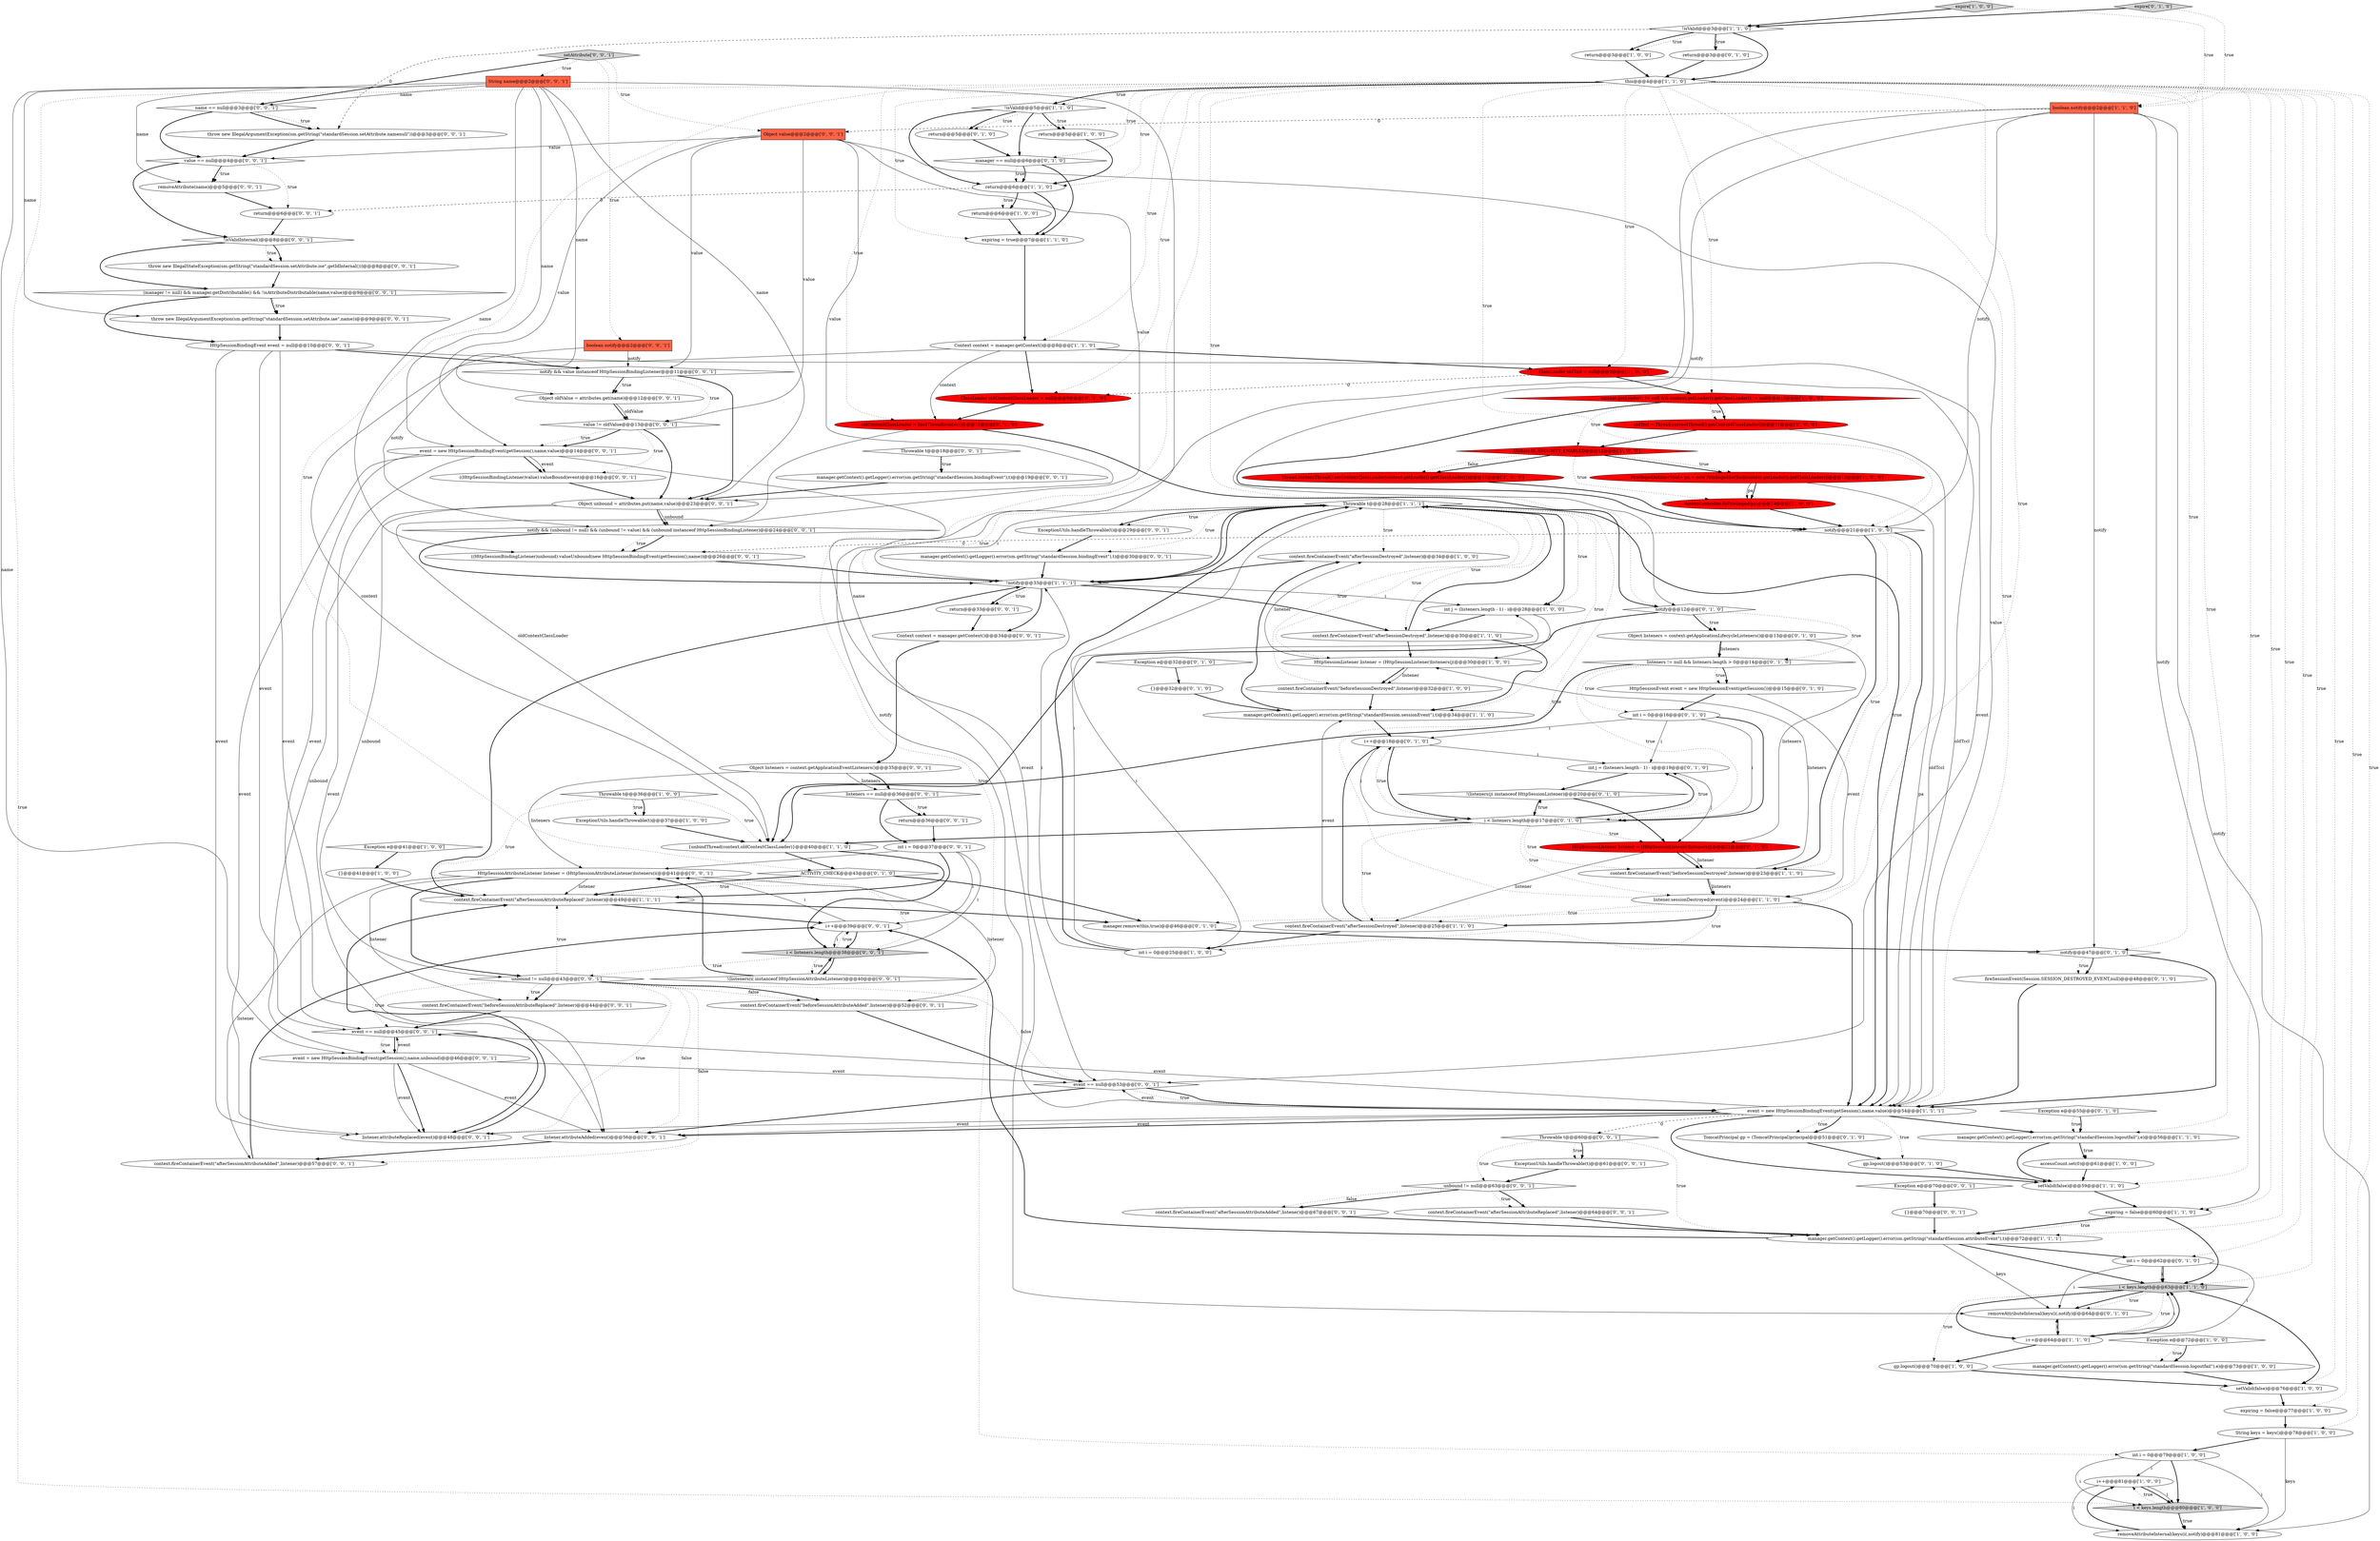 digraph {
21 [style = filled, label = "Throwable t@@@28@@@['1', '1', '1']", fillcolor = white, shape = diamond image = "AAA0AAABBB1BBB"];
43 [style = filled, label = "!isValid@@@3@@@['1', '1', '0']", fillcolor = white, shape = diamond image = "AAA0AAABBB1BBB"];
24 [style = filled, label = "setValid(false)@@@59@@@['1', '1', '0']", fillcolor = white, shape = ellipse image = "AAA0AAABBB1BBB"];
29 [style = filled, label = "manager.getContext().getLogger().error(sm.getString(\"standardSession.logoutfail\"),e)@@@73@@@['1', '0', '0']", fillcolor = white, shape = ellipse image = "AAA0AAABBB1BBB"];
40 [style = filled, label = "context.fireContainerEvent(\"afterSessionDestroyed\",listener)@@@25@@@['1', '1', '0']", fillcolor = white, shape = ellipse image = "AAA0AAABBB1BBB"];
61 [style = filled, label = "manager == null@@@6@@@['0', '1', '0']", fillcolor = white, shape = diamond image = "AAA0AAABBB2BBB"];
33 [style = filled, label = "this@@@4@@@['1', '1', '0']", fillcolor = white, shape = diamond image = "AAA0AAABBB1BBB"];
114 [style = filled, label = "notify && value instanceof HttpSessionBindingListener@@@11@@@['0', '0', '1']", fillcolor = white, shape = diamond image = "AAA0AAABBB3BBB"];
27 [style = filled, label = "Throwable t@@@36@@@['1', '0', '0']", fillcolor = white, shape = diamond image = "AAA0AAABBB1BBB"];
58 [style = filled, label = "return@@@5@@@['0', '1', '0']", fillcolor = white, shape = ellipse image = "AAA0AAABBB2BBB"];
131 [style = filled, label = "i++@@@39@@@['0', '0', '1']", fillcolor = white, shape = ellipse image = "AAA0AAABBB3BBB"];
126 [style = filled, label = "event == null@@@45@@@['0', '0', '1']", fillcolor = white, shape = diamond image = "AAA0AAABBB3BBB"];
17 [style = filled, label = "boolean notify@@@2@@@['1', '1', '0']", fillcolor = tomato, shape = box image = "AAA0AAABBB1BBB"];
2 [style = filled, label = "int i = 0@@@79@@@['1', '0', '0']", fillcolor = white, shape = ellipse image = "AAA0AAABBB1BBB"];
69 [style = filled, label = "{}@@@32@@@['0', '1', '0']", fillcolor = white, shape = ellipse image = "AAA0AAABBB2BBB"];
122 [style = filled, label = "Object unbound = attributes.put(name,value)@@@23@@@['0', '0', '1']", fillcolor = white, shape = ellipse image = "AAA0AAABBB3BBB"];
57 [style = filled, label = "TomcatPrincipal gp = (TomcatPrincipal)principal@@@51@@@['0', '1', '0']", fillcolor = white, shape = ellipse image = "AAA0AAABBB2BBB"];
65 [style = filled, label = "ACTIVITY_CHECK@@@43@@@['0', '1', '0']", fillcolor = white, shape = diamond image = "AAA0AAABBB2BBB"];
31 [style = filled, label = "!isValid@@@5@@@['1', '1', '0']", fillcolor = white, shape = diamond image = "AAA0AAABBB1BBB"];
118 [style = filled, label = "HttpSessionBindingEvent event = null@@@10@@@['0', '0', '1']", fillcolor = white, shape = ellipse image = "AAA0AAABBB3BBB"];
80 [style = filled, label = "HttpSessionListener listener = (HttpSessionListener)listeners(j(@@@21@@@['0', '1', '0']", fillcolor = red, shape = ellipse image = "AAA1AAABBB2BBB"];
86 [style = filled, label = "event = new HttpSessionBindingEvent(getSession(),name,value)@@@14@@@['0', '0', '1']", fillcolor = white, shape = ellipse image = "AAA0AAABBB3BBB"];
100 [style = filled, label = "ExceptionUtils.handleThrowable(t)@@@61@@@['0', '0', '1']", fillcolor = white, shape = ellipse image = "AAA0AAABBB3BBB"];
34 [style = filled, label = "gp.logout()@@@70@@@['1', '0', '0']", fillcolor = white, shape = ellipse image = "AAA0AAABBB1BBB"];
55 [style = filled, label = "notify@@@47@@@['0', '1', '0']", fillcolor = white, shape = diamond image = "AAA0AAABBB2BBB"];
89 [style = filled, label = "throw new IllegalArgumentException(sm.getString(\"standardSession.setAttribute.iae\",name))@@@9@@@['0', '0', '1']", fillcolor = white, shape = ellipse image = "AAA0AAABBB3BBB"];
113 [style = filled, label = "int i = 0@@@37@@@['0', '0', '1']", fillcolor = white, shape = ellipse image = "AAA0AAABBB3BBB"];
125 [style = filled, label = "context.fireContainerEvent(\"afterSessionAttributeAdded\",listener)@@@67@@@['0', '0', '1']", fillcolor = white, shape = ellipse image = "AAA0AAABBB3BBB"];
35 [style = filled, label = "Exception e@@@72@@@['1', '0', '0']", fillcolor = white, shape = diamond image = "AAA0AAABBB1BBB"];
60 [style = filled, label = "removeAttributeInternal(keys(i(,notify)@@@64@@@['0', '1', '0']", fillcolor = white, shape = ellipse image = "AAA0AAABBB2BBB"];
28 [style = filled, label = "{unbindThread(context,oldContextClassLoader)}@@@40@@@['1', '1', '0']", fillcolor = white, shape = ellipse image = "AAA0AAABBB1BBB"];
130 [style = filled, label = "event == null@@@53@@@['0', '0', '1']", fillcolor = white, shape = diamond image = "AAA0AAABBB3BBB"];
49 [style = filled, label = "i++@@@81@@@['1', '0', '0']", fillcolor = white, shape = ellipse image = "AAA0AAABBB1BBB"];
6 [style = filled, label = "removeAttributeInternal(keys(i(,notify)@@@81@@@['1', '0', '0']", fillcolor = white, shape = ellipse image = "AAA0AAABBB1BBB"];
111 [style = filled, label = "HttpSessionAttributeListener listener = (HttpSessionAttributeListener)listeners(i(@@@41@@@['0', '0', '1']", fillcolor = white, shape = ellipse image = "AAA0AAABBB3BBB"];
71 [style = filled, label = "manager.remove(this,true)@@@46@@@['0', '1', '0']", fillcolor = white, shape = ellipse image = "AAA0AAABBB2BBB"];
0 [style = filled, label = "ExceptionUtils.handleThrowable(t)@@@37@@@['1', '0', '0']", fillcolor = white, shape = ellipse image = "AAA0AAABBB1BBB"];
68 [style = filled, label = "fireSessionEvent(Session.SESSION_DESTROYED_EVENT,null)@@@48@@@['0', '1', '0']", fillcolor = white, shape = ellipse image = "AAA0AAABBB2BBB"];
26 [style = filled, label = "context.fireContainerEvent(\"afterSessionDestroyed\",listener)@@@34@@@['1', '0', '0']", fillcolor = white, shape = ellipse image = "AAA0AAABBB1BBB"];
32 [style = filled, label = "manager.getContext().getLogger().error(sm.getString(\"standardSession.attributeEvent\"),t)@@@72@@@['1', '1', '1']", fillcolor = white, shape = ellipse image = "AAA0AAABBB1BBB"];
19 [style = filled, label = "PrivilegedAction<Void> pa = new PrivilegedSetTccl(context.getLoader().getClassLoader())@@@13@@@['1', '0', '0']", fillcolor = red, shape = ellipse image = "AAA1AAABBB1BBB"];
90 [style = filled, label = "Throwable t@@@60@@@['0', '0', '1']", fillcolor = white, shape = diamond image = "AAA0AAABBB3BBB"];
8 [style = filled, label = "String keys = keys()@@@78@@@['1', '0', '0']", fillcolor = white, shape = ellipse image = "AAA0AAABBB1BBB"];
16 [style = filled, label = "context.fireContainerEvent(\"beforeSessionDestroyed\",listener)@@@32@@@['1', '0', '0']", fillcolor = white, shape = ellipse image = "AAA0AAABBB1BBB"];
72 [style = filled, label = "int i = 0@@@16@@@['0', '1', '0']", fillcolor = white, shape = ellipse image = "AAA0AAABBB2BBB"];
38 [style = filled, label = "oldTccl = Thread.currentThread().getContextClassLoader()@@@11@@@['1', '0', '0']", fillcolor = red, shape = ellipse image = "AAA1AAABBB1BBB"];
119 [style = filled, label = "!(listeners(i( instanceof HttpSessionAttributeListener)@@@40@@@['0', '0', '1']", fillcolor = white, shape = diamond image = "AAA0AAABBB3BBB"];
70 [style = filled, label = "ClassLoader oldContextClassLoader = null@@@9@@@['0', '1', '0']", fillcolor = red, shape = ellipse image = "AAA1AAABBB2BBB"];
99 [style = filled, label = "!isValidInternal()@@@8@@@['0', '0', '1']", fillcolor = white, shape = diamond image = "AAA0AAABBB3BBB"];
66 [style = filled, label = "Exception e@@@55@@@['0', '1', '0']", fillcolor = white, shape = diamond image = "AAA0AAABBB2BBB"];
88 [style = filled, label = "Object listeners = context.getApplicationEventListeners()@@@35@@@['0', '0', '1']", fillcolor = white, shape = ellipse image = "AAA0AAABBB3BBB"];
112 [style = filled, label = "ExceptionUtils.handleThrowable(t)@@@29@@@['0', '0', '1']", fillcolor = white, shape = ellipse image = "AAA0AAABBB3BBB"];
51 [style = filled, label = "notify@@@21@@@['1', '0', '0']", fillcolor = white, shape = diamond image = "AAA0AAABBB1BBB"];
11 [style = filled, label = "listener.sessionDestroyed(event)@@@24@@@['1', '1', '0']", fillcolor = white, shape = ellipse image = "AAA0AAABBB1BBB"];
54 [style = filled, label = "expiring = true@@@7@@@['1', '1', '0']", fillcolor = white, shape = ellipse image = "AAA0AAABBB1BBB"];
96 [style = filled, label = "return@@@36@@@['0', '0', '1']", fillcolor = white, shape = ellipse image = "AAA0AAABBB3BBB"];
50 [style = filled, label = "i++@@@64@@@['1', '1', '0']", fillcolor = white, shape = ellipse image = "AAA0AAABBB1BBB"];
76 [style = filled, label = "HttpSessionEvent event = new HttpSessionEvent(getSession())@@@15@@@['0', '1', '0']", fillcolor = white, shape = ellipse image = "AAA0AAABBB2BBB"];
97 [style = filled, label = "Object value@@@2@@@['0', '0', '1']", fillcolor = tomato, shape = box image = "AAA0AAABBB3BBB"];
64 [style = filled, label = "Object listeners = context.getApplicationLifecycleListeners()@@@13@@@['0', '1', '0']", fillcolor = white, shape = ellipse image = "AAA0AAABBB2BBB"];
52 [style = filled, label = "manager.getContext().getLogger().error(sm.getString(\"standardSession.sessionEvent\"),t)@@@34@@@['1', '1', '0']", fillcolor = white, shape = ellipse image = "AAA0AAABBB1BBB"];
83 [style = filled, label = "String name@@@2@@@['0', '0', '1']", fillcolor = tomato, shape = box image = "AAA0AAABBB3BBB"];
18 [style = filled, label = "HttpSessionListener listener = (HttpSessionListener)listeners(j(@@@30@@@['1', '0', '0']", fillcolor = white, shape = ellipse image = "AAA0AAABBB1BBB"];
110 [style = filled, label = "listener.attributeAdded(event)@@@56@@@['0', '0', '1']", fillcolor = white, shape = ellipse image = "AAA0AAABBB3BBB"];
79 [style = filled, label = "int j = (listeners.length - 1) - i@@@19@@@['0', '1', '0']", fillcolor = white, shape = ellipse image = "AAA0AAABBB2BBB"];
133 [style = filled, label = "Object oldValue = attributes.get(name)@@@12@@@['0', '0', '1']", fillcolor = white, shape = ellipse image = "AAA0AAABBB3BBB"];
13 [style = filled, label = "context.getLoader() != null && context.getLoader().getClassLoader() != null@@@10@@@['1', '0', '0']", fillcolor = red, shape = diamond image = "AAA1AAABBB1BBB"];
25 [style = filled, label = "accessCount.set(0)@@@61@@@['1', '0', '0']", fillcolor = white, shape = ellipse image = "AAA0AAABBB1BBB"];
128 [style = filled, label = "context.fireContainerEvent(\"afterSessionAttributeReplaced\",listener)@@@64@@@['0', '0', '1']", fillcolor = white, shape = ellipse image = "AAA0AAABBB3BBB"];
36 [style = filled, label = "AccessController.doPrivileged(pa)@@@14@@@['1', '0', '0']", fillcolor = red, shape = ellipse image = "AAA1AAABBB1BBB"];
46 [style = filled, label = "context.fireContainerEvent(\"afterSessionAttributeReplaced\",listener)@@@49@@@['1', '1', '1']", fillcolor = white, shape = ellipse image = "AAA0AAABBB1BBB"];
85 [style = filled, label = "return@@@33@@@['0', '0', '1']", fillcolor = white, shape = ellipse image = "AAA0AAABBB3BBB"];
101 [style = filled, label = "listeners == null@@@36@@@['0', '0', '1']", fillcolor = white, shape = diamond image = "AAA0AAABBB3BBB"];
67 [style = filled, label = "oldContextClassLoader = bindThread(context)@@@11@@@['0', '1', '0']", fillcolor = red, shape = ellipse image = "AAA1AAABBB2BBB"];
5 [style = filled, label = "Thread.currentThread().setContextClassLoader(context.getLoader().getClassLoader())@@@17@@@['1', '0', '0']", fillcolor = red, shape = ellipse image = "AAA1AAABBB1BBB"];
129 [style = filled, label = "throw new IllegalArgumentException(sm.getString(\"standardSession.setAttribute.namenull\"))@@@3@@@['0', '0', '1']", fillcolor = white, shape = ellipse image = "AAA0AAABBB3BBB"];
107 [style = filled, label = "unbound != null@@@43@@@['0', '0', '1']", fillcolor = white, shape = diamond image = "AAA0AAABBB3BBB"];
63 [style = filled, label = "Exception e@@@32@@@['0', '1', '0']", fillcolor = white, shape = diamond image = "AAA0AAABBB2BBB"];
93 [style = filled, label = "context.fireContainerEvent(\"beforeSessionAttributeAdded\",listener)@@@52@@@['0', '0', '1']", fillcolor = white, shape = ellipse image = "AAA0AAABBB3BBB"];
23 [style = filled, label = "expiring = false@@@77@@@['1', '0', '0']", fillcolor = white, shape = ellipse image = "AAA0AAABBB1BBB"];
10 [style = filled, label = "Globals.IS_SECURITY_ENABLED@@@12@@@['1', '0', '0']", fillcolor = red, shape = diamond image = "AAA1AAABBB1BBB"];
84 [style = filled, label = "throw new IllegalStateException(sm.getString(\"standardSession.setAttribute.ise\",getIdInternal()))@@@8@@@['0', '0', '1']", fillcolor = white, shape = ellipse image = "AAA0AAABBB3BBB"];
116 [style = filled, label = "event = new HttpSessionBindingEvent(getSession(),name,unbound)@@@46@@@['0', '0', '1']", fillcolor = white, shape = ellipse image = "AAA0AAABBB3BBB"];
120 [style = filled, label = "unbound != null@@@63@@@['0', '0', '1']", fillcolor = white, shape = diamond image = "AAA0AAABBB3BBB"];
121 [style = filled, label = "context.fireContainerEvent(\"afterSessionAttributeAdded\",listener)@@@57@@@['0', '0', '1']", fillcolor = white, shape = ellipse image = "AAA0AAABBB3BBB"];
53 [style = filled, label = "int j = (listeners.length - 1) - i@@@28@@@['1', '0', '0']", fillcolor = white, shape = ellipse image = "AAA0AAABBB1BBB"];
117 [style = filled, label = "value != oldValue@@@13@@@['0', '0', '1']", fillcolor = white, shape = diamond image = "AAA0AAABBB3BBB"];
37 [style = filled, label = "{}@@@41@@@['1', '0', '0']", fillcolor = white, shape = ellipse image = "AAA0AAABBB1BBB"];
59 [style = filled, label = "i++@@@18@@@['0', '1', '0']", fillcolor = white, shape = ellipse image = "AAA0AAABBB2BBB"];
14 [style = filled, label = "context.fireContainerEvent(\"afterSessionDestroyed\",listener)@@@30@@@['1', '1', '0']", fillcolor = white, shape = ellipse image = "AAA0AAABBB1BBB"];
75 [style = filled, label = "notify@@@12@@@['0', '1', '0']", fillcolor = white, shape = diamond image = "AAA0AAABBB2BBB"];
87 [style = filled, label = "context.fireContainerEvent(\"beforeSessionAttributeReplaced\",listener)@@@44@@@['0', '0', '1']", fillcolor = white, shape = ellipse image = "AAA0AAABBB3BBB"];
45 [style = filled, label = "i < keys.length@@@80@@@['1', '0', '0']", fillcolor = lightgray, shape = diamond image = "AAA0AAABBB1BBB"];
123 [style = filled, label = "i < listeners.length@@@38@@@['0', '0', '1']", fillcolor = lightgray, shape = diamond image = "AAA0AAABBB3BBB"];
78 [style = filled, label = "int i = 0@@@62@@@['0', '1', '0']", fillcolor = white, shape = ellipse image = "AAA0AAABBB2BBB"];
108 [style = filled, label = "{}@@@70@@@['0', '0', '1']", fillcolor = white, shape = ellipse image = "AAA0AAABBB3BBB"];
39 [style = filled, label = "Context context = manager.getContext()@@@8@@@['1', '1', '0']", fillcolor = white, shape = ellipse image = "AAA0AAABBB1BBB"];
41 [style = filled, label = "context.fireContainerEvent(\"beforeSessionDestroyed\",listener)@@@23@@@['1', '1', '0']", fillcolor = white, shape = ellipse image = "AAA0AAABBB1BBB"];
74 [style = filled, label = "expire['0', '1', '0']", fillcolor = lightgray, shape = diamond image = "AAA0AAABBB2BBB"];
102 [style = filled, label = "Exception e@@@70@@@['0', '0', '1']", fillcolor = white, shape = diamond image = "AAA0AAABBB3BBB"];
20 [style = filled, label = "expiring = false@@@60@@@['1', '1', '0']", fillcolor = white, shape = ellipse image = "AAA0AAABBB1BBB"];
47 [style = filled, label = "event = new HttpSessionBindingEvent(getSession(),name,value)@@@54@@@['1', '1', '1']", fillcolor = white, shape = ellipse image = "AAA0AAABBB1BBB"];
82 [style = filled, label = "Context context = manager.getContext()@@@34@@@['0', '0', '1']", fillcolor = white, shape = ellipse image = "AAA0AAABBB3BBB"];
3 [style = filled, label = "return@@@5@@@['1', '0', '0']", fillcolor = white, shape = ellipse image = "AAA0AAABBB1BBB"];
132 [style = filled, label = "listener.attributeReplaced(event)@@@48@@@['0', '0', '1']", fillcolor = white, shape = ellipse image = "AAA0AAABBB3BBB"];
1 [style = filled, label = "return@@@6@@@['1', '0', '0']", fillcolor = white, shape = ellipse image = "AAA0AAABBB1BBB"];
7 [style = filled, label = "int i = 0@@@25@@@['1', '0', '0']", fillcolor = white, shape = ellipse image = "AAA0AAABBB1BBB"];
42 [style = filled, label = "return@@@3@@@['1', '0', '0']", fillcolor = white, shape = ellipse image = "AAA0AAABBB1BBB"];
22 [style = filled, label = "i < keys.length@@@63@@@['1', '1', '0']", fillcolor = lightgray, shape = diamond image = "AAA0AAABBB1BBB"];
77 [style = filled, label = "listeners != null && listeners.length > 0@@@14@@@['0', '1', '0']", fillcolor = white, shape = diamond image = "AAA0AAABBB2BBB"];
91 [style = filled, label = "value == null@@@4@@@['0', '0', '1']", fillcolor = white, shape = diamond image = "AAA0AAABBB3BBB"];
92 [style = filled, label = "notify && (unbound != null) && (unbound != value) && (unbound instanceof HttpSessionBindingListener)@@@24@@@['0', '0', '1']", fillcolor = white, shape = diamond image = "AAA0AAABBB3BBB"];
103 [style = filled, label = "((HttpSessionBindingListener)unbound).valueUnbound(new HttpSessionBindingEvent(getSession(),name))@@@26@@@['0', '0', '1']", fillcolor = white, shape = ellipse image = "AAA0AAABBB3BBB"];
30 [style = filled, label = "Exception e@@@41@@@['1', '0', '0']", fillcolor = white, shape = diamond image = "AAA0AAABBB1BBB"];
127 [style = filled, label = "((HttpSessionBindingListener)value).valueBound(event)@@@16@@@['0', '0', '1']", fillcolor = white, shape = ellipse image = "AAA0AAABBB3BBB"];
94 [style = filled, label = "boolean notify@@@2@@@['0', '0', '1']", fillcolor = tomato, shape = box image = "AAA0AAABBB3BBB"];
56 [style = filled, label = "i < listeners.length@@@17@@@['0', '1', '0']", fillcolor = white, shape = diamond image = "AAA0AAABBB2BBB"];
4 [style = filled, label = "!notify@@@33@@@['1', '1', '1']", fillcolor = white, shape = diamond image = "AAA0AAABBB1BBB"];
15 [style = filled, label = "return@@@6@@@['1', '1', '0']", fillcolor = white, shape = ellipse image = "AAA0AAABBB1BBB"];
73 [style = filled, label = "!(listeners(j( instanceof HttpSessionListener)@@@20@@@['0', '1', '0']", fillcolor = white, shape = diamond image = "AAA0AAABBB2BBB"];
44 [style = filled, label = "manager.getContext().getLogger().error(sm.getString(\"standardSession.logoutfail\"),e)@@@56@@@['1', '1', '0']", fillcolor = white, shape = ellipse image = "AAA0AAABBB1BBB"];
48 [style = filled, label = "setValid(false)@@@76@@@['1', '0', '0']", fillcolor = white, shape = ellipse image = "AAA0AAABBB1BBB"];
81 [style = filled, label = "gp.logout()@@@53@@@['0', '1', '0']", fillcolor = white, shape = ellipse image = "AAA0AAABBB2BBB"];
95 [style = filled, label = "manager.getContext().getLogger().error(sm.getString(\"standardSession.bindingEvent\"),t)@@@19@@@['0', '0', '1']", fillcolor = white, shape = ellipse image = "AAA0AAABBB3BBB"];
109 [style = filled, label = "Throwable t@@@18@@@['0', '0', '1']", fillcolor = white, shape = diamond image = "AAA0AAABBB3BBB"];
105 [style = filled, label = "return@@@6@@@['0', '0', '1']", fillcolor = white, shape = ellipse image = "AAA0AAABBB3BBB"];
124 [style = filled, label = "setAttribute['0', '0', '1']", fillcolor = lightgray, shape = diamond image = "AAA0AAABBB3BBB"];
9 [style = filled, label = "expire['1', '0', '0']", fillcolor = lightgray, shape = diamond image = "AAA0AAABBB1BBB"];
115 [style = filled, label = "(manager != null) && manager.getDistributable() && !isAttributeDistributable(name,value)@@@9@@@['0', '0', '1']", fillcolor = white, shape = diamond image = "AAA0AAABBB3BBB"];
106 [style = filled, label = "name == null@@@3@@@['0', '0', '1']", fillcolor = white, shape = diamond image = "AAA0AAABBB3BBB"];
62 [style = filled, label = "return@@@3@@@['0', '1', '0']", fillcolor = white, shape = ellipse image = "AAA0AAABBB2BBB"];
98 [style = filled, label = "removeAttribute(name)@@@5@@@['0', '0', '1']", fillcolor = white, shape = ellipse image = "AAA0AAABBB3BBB"];
104 [style = filled, label = "manager.getContext().getLogger().error(sm.getString(\"standardSession.bindingEvent\"),t)@@@30@@@['0', '0', '1']", fillcolor = white, shape = ellipse image = "AAA0AAABBB3BBB"];
12 [style = filled, label = "ClassLoader oldTccl = null@@@9@@@['1', '0', '0']", fillcolor = red, shape = ellipse image = "AAA1AAABBB1BBB"];
55->68 [style = bold, label=""];
70->67 [style = bold, label=""];
47->110 [style = bold, label=""];
22->60 [style = dotted, label="true"];
55->47 [style = bold, label=""];
114->122 [style = bold, label=""];
15->54 [style = bold, label=""];
92->103 [style = dotted, label="true"];
9->43 [style = bold, label=""];
13->10 [style = dotted, label="true"];
47->110 [style = solid, label="event"];
83->133 [style = solid, label="name"];
79->80 [style = solid, label="j"];
83->106 [style = solid, label="name"];
86->132 [style = solid, label="event"];
99->84 [style = bold, label=""];
21->26 [style = dotted, label="true"];
130->47 [style = dotted, label="true"];
45->6 [style = bold, label=""];
85->82 [style = bold, label=""];
98->105 [style = bold, label=""];
31->3 [style = dotted, label="true"];
53->18 [style = solid, label="j"];
120->125 [style = bold, label=""];
97->86 [style = solid, label="value"];
38->47 [style = solid, label="oldTccl"];
90->120 [style = dotted, label="true"];
34->48 [style = bold, label=""];
27->0 [style = bold, label=""];
77->76 [style = dotted, label="true"];
33->61 [style = dotted, label="true"];
75->64 [style = bold, label=""];
24->20 [style = bold, label=""];
45->49 [style = dotted, label="true"];
25->24 [style = bold, label=""];
72->79 [style = solid, label="i"];
83->98 [style = solid, label="name"];
116->110 [style = solid, label="event"];
126->116 [style = dotted, label="true"];
39->12 [style = bold, label=""];
43->129 [style = dashed, label="0"];
21->112 [style = bold, label=""];
43->33 [style = bold, label=""];
14->18 [style = bold, label=""];
121->131 [style = bold, label=""];
111->121 [style = solid, label="listener"];
72->59 [style = solid, label="i"];
21->16 [style = dotted, label="true"];
4->53 [style = solid, label="i"];
31->58 [style = dotted, label="true"];
32->131 [style = bold, label=""];
4->14 [style = bold, label=""];
89->118 [style = bold, label=""];
109->95 [style = dotted, label="true"];
22->50 [style = dotted, label="true"];
22->48 [style = bold, label=""];
118->114 [style = bold, label=""];
40->59 [style = bold, label=""];
50->22 [style = solid, label="i"];
65->71 [style = bold, label=""];
33->54 [style = dotted, label="true"];
72->56 [style = bold, label=""];
19->36 [style = solid, label="pa"];
10->5 [style = bold, label=""];
8->2 [style = bold, label=""];
27->46 [style = dotted, label="true"];
21->53 [style = dotted, label="true"];
91->105 [style = dotted, label="true"];
33->24 [style = dotted, label="true"];
44->25 [style = bold, label=""];
124->97 [style = dotted, label="true"];
18->16 [style = bold, label=""];
22->34 [style = dotted, label="true"];
43->62 [style = bold, label=""];
97->114 [style = solid, label="value"];
123->119 [style = dotted, label="true"];
118->126 [style = solid, label="event"];
123->111 [style = dotted, label="true"];
43->42 [style = dotted, label="true"];
39->70 [style = bold, label=""];
10->5 [style = dotted, label="false"];
87->126 [style = bold, label=""];
75->77 [style = dotted, label="true"];
116->126 [style = solid, label="event"];
72->56 [style = solid, label="i"];
33->20 [style = dotted, label="true"];
75->64 [style = dotted, label="true"];
4->82 [style = bold, label=""];
33->23 [style = dotted, label="true"];
28->46 [style = bold, label=""];
33->70 [style = dotted, label="true"];
33->15 [style = dotted, label="true"];
97->92 [style = solid, label="value"];
56->41 [style = dotted, label="true"];
111->93 [style = solid, label="listener"];
56->28 [style = bold, label=""];
40->52 [style = solid, label="event"];
110->121 [style = bold, label=""];
21->14 [style = dotted, label="true"];
68->47 [style = bold, label=""];
97->91 [style = solid, label="value"];
11->21 [style = dotted, label="true"];
47->57 [style = dotted, label="true"];
29->48 [style = bold, label=""];
0->28 [style = bold, label=""];
33->75 [style = dotted, label="true"];
47->90 [style = dashed, label="0"];
133->117 [style = bold, label=""];
107->121 [style = dotted, label="false"];
17->55 [style = solid, label="notify"];
33->67 [style = dotted, label="true"];
16->52 [style = bold, label=""];
90->100 [style = dotted, label="true"];
126->116 [style = bold, label=""];
107->93 [style = dotted, label="false"];
21->18 [style = dotted, label="true"];
33->48 [style = dotted, label="true"];
31->61 [style = bold, label=""];
106->129 [style = bold, label=""];
97->47 [style = solid, label="value"];
66->44 [style = dotted, label="true"];
43->42 [style = bold, label=""];
12->70 [style = dashed, label="0"];
99->115 [style = bold, label=""];
60->50 [style = bold, label=""];
113->111 [style = solid, label="i"];
116->130 [style = solid, label="event"];
7->4 [style = solid, label="i"];
123->107 [style = dotted, label="true"];
83->47 [style = solid, label="name"];
78->22 [style = solid, label="i"];
22->60 [style = bold, label=""];
107->93 [style = bold, label=""];
73->80 [style = bold, label=""];
56->11 [style = dotted, label="true"];
93->130 [style = bold, label=""];
91->98 [style = bold, label=""];
117->86 [style = dotted, label="true"];
47->130 [style = solid, label="event"];
33->2 [style = dotted, label="true"];
18->26 [style = solid, label="listener"];
56->79 [style = bold, label=""];
78->60 [style = solid, label="i"];
81->24 [style = bold, label=""];
86->126 [style = solid, label="event"];
111->46 [style = solid, label="listener"];
49->6 [style = solid, label="i"];
33->44 [style = dotted, label="true"];
61->15 [style = dotted, label="true"];
33->55 [style = dotted, label="true"];
17->97 [style = dashed, label="0"];
75->28 [style = bold, label=""];
131->123 [style = bold, label=""];
26->4 [style = bold, label=""];
74->43 [style = bold, label=""];
80->41 [style = bold, label=""];
80->40 [style = solid, label="listener"];
83->89 [style = solid, label="name"];
92->103 [style = bold, label=""];
2->45 [style = solid, label="i"];
59->56 [style = bold, label=""];
95->122 [style = bold, label=""];
14->21 [style = bold, label=""];
51->41 [style = dotted, label="true"];
52->26 [style = bold, label=""];
35->29 [style = dotted, label="true"];
49->45 [style = bold, label=""];
122->116 [style = solid, label="unbound"];
74->17 [style = dotted, label="true"];
33->12 [style = dotted, label="true"];
122->107 [style = solid, label="unbound"];
47->81 [style = dotted, label="true"];
64->80 [style = solid, label="listeners"];
47->132 [style = solid, label="event"];
7->53 [style = solid, label="i"];
13->38 [style = dotted, label="true"];
56->79 [style = dotted, label="true"];
103->4 [style = bold, label=""];
12->13 [style = bold, label=""];
56->73 [style = dotted, label="true"];
47->24 [style = bold, label=""];
111->87 [style = solid, label="listener"];
56->40 [style = dotted, label="true"];
1->54 [style = bold, label=""];
17->75 [style = solid, label="notify"];
111->107 [style = bold, label=""];
125->32 [style = bold, label=""];
33->51 [style = dotted, label="true"];
122->92 [style = bold, label=""];
113->131 [style = solid, label="i"];
15->1 [style = bold, label=""];
124->106 [style = bold, label=""];
107->46 [style = dotted, label="true"];
5->51 [style = bold, label=""];
31->58 [style = bold, label=""];
129->91 [style = bold, label=""];
20->32 [style = bold, label=""];
94->114 [style = solid, label="notify"];
99->84 [style = dotted, label="true"];
11->40 [style = bold, label=""];
91->99 [style = bold, label=""];
130->47 [style = bold, label=""];
32->78 [style = bold, label=""];
27->0 [style = dotted, label="true"];
105->99 [style = bold, label=""];
133->117 [style = solid, label="oldValue"];
61->15 [style = bold, label=""];
33->31 [style = bold, label=""];
69->52 [style = bold, label=""];
20->32 [style = dotted, label="true"];
51->11 [style = dotted, label="true"];
21->53 [style = bold, label=""];
43->62 [style = dotted, label="true"];
50->22 [style = bold, label=""];
39->67 [style = solid, label="context"];
86->127 [style = bold, label=""];
33->78 [style = dotted, label="true"];
11->40 [style = dotted, label="true"];
19->36 [style = bold, label=""];
52->59 [style = bold, label=""];
120->125 [style = dotted, label="false"];
91->98 [style = dotted, label="true"];
13->51 [style = bold, label=""];
119->123 [style = bold, label=""];
124->94 [style = dotted, label="true"];
51->47 [style = bold, label=""];
117->122 [style = bold, label=""];
83->116 [style = solid, label="name"];
90->100 [style = bold, label=""];
73->56 [style = bold, label=""];
28->65 [style = bold, label=""];
118->130 [style = solid, label="event"];
11->7 [style = dotted, label="true"];
33->13 [style = dotted, label="true"];
88->101 [style = solid, label="listeners"];
4->85 [style = dotted, label="true"];
113->123 [style = solid, label="i"];
22->50 [style = bold, label=""];
4->21 [style = bold, label=""];
6->49 [style = bold, label=""];
65->46 [style = dotted, label="true"];
106->129 [style = dotted, label="true"];
7->21 [style = solid, label="i"];
124->83 [style = dotted, label="true"];
23->8 [style = bold, label=""];
17->20 [style = solid, label="notify"];
77->56 [style = dotted, label="true"];
117->127 [style = dotted, label="true"];
32->60 [style = solid, label="keys"];
41->11 [style = solid, label="listeners"];
84->115 [style = bold, label=""];
104->4 [style = bold, label=""];
17->60 [style = solid, label="notify"];
33->39 [style = dotted, label="true"];
58->61 [style = bold, label=""];
36->51 [style = bold, label=""];
35->29 [style = bold, label=""];
46->131 [style = bold, label=""];
88->101 [style = bold, label=""];
114->117 [style = dotted, label="true"];
120->128 [style = dotted, label="true"];
49->45 [style = solid, label="i"];
33->47 [style = dotted, label="true"];
116->132 [style = bold, label=""];
107->110 [style = dotted, label="false"];
101->96 [style = bold, label=""];
101->113 [style = bold, label=""];
54->39 [style = bold, label=""];
53->14 [style = bold, label=""];
48->23 [style = bold, label=""];
39->28 [style = solid, label="context"];
97->117 [style = solid, label="value"];
33->8 [style = dotted, label="true"];
123->119 [style = bold, label=""];
44->24 [style = bold, label=""];
45->6 [style = dotted, label="true"];
83->103 [style = solid, label="name"];
86->127 [style = solid, label="event"];
17->51 [style = solid, label="notify"];
55->68 [style = dotted, label="true"];
100->120 [style = bold, label=""];
86->130 [style = solid, label="event"];
108->32 [style = bold, label=""];
12->47 [style = solid, label="oldTccl"];
9->17 [style = dotted, label="true"];
120->128 [style = bold, label=""];
42->33 [style = bold, label=""];
30->37 [style = bold, label=""];
21->4 [style = dotted, label="true"];
131->123 [style = solid, label="i"];
107->87 [style = bold, label=""];
20->22 [style = bold, label=""];
46->71 [style = bold, label=""];
10->36 [style = dotted, label="true"];
40->7 [style = bold, label=""];
92->4 [style = bold, label=""];
86->110 [style = solid, label="event"];
106->91 [style = bold, label=""];
80->41 [style = solid, label="listener"];
51->41 [style = bold, label=""];
78->22 [style = bold, label=""];
17->6 [style = solid, label="notify"];
66->44 [style = bold, label=""];
32->22 [style = bold, label=""];
116->132 [style = solid, label="event"];
118->110 [style = solid, label="event"];
102->108 [style = bold, label=""];
10->19 [style = bold, label=""];
21->52 [style = dotted, label="true"];
119->111 [style = bold, label=""];
50->60 [style = solid, label="i"];
41->11 [style = bold, label=""];
64->77 [style = bold, label=""];
88->111 [style = solid, label="listeners"];
77->72 [style = dotted, label="true"];
21->104 [style = dotted, label="true"];
118->132 [style = solid, label="event"];
33->32 [style = dotted, label="true"];
8->6 [style = solid, label="keys"];
131->111 [style = solid, label="i"];
115->89 [style = dotted, label="true"];
41->18 [style = solid, label="listeners"];
63->69 [style = bold, label=""];
78->50 [style = solid, label="i"];
83->86 [style = solid, label="name"];
19->47 [style = solid, label="pa"];
71->55 [style = bold, label=""];
47->126 [style = solid, label="event"];
47->57 [style = bold, label=""];
44->25 [style = dotted, label="true"];
37->46 [style = bold, label=""];
46->4 [style = bold, label=""];
18->16 [style = solid, label="listener"];
51->103 [style = dashed, label="0"];
4->21 [style = solid, label="i"];
97->122 [style = solid, label="value"];
47->44 [style = bold, label=""];
14->52 [style = bold, label=""];
33->45 [style = dotted, label="true"];
62->33 [style = bold, label=""];
31->3 [style = bold, label=""];
113->123 [style = bold, label=""];
65->46 [style = bold, label=""];
21->4 [style = bold, label=""];
50->34 [style = bold, label=""];
33->31 [style = dotted, label="true"];
109->95 [style = bold, label=""];
82->88 [style = bold, label=""];
21->47 [style = bold, label=""];
112->104 [style = bold, label=""];
114->133 [style = bold, label=""];
67->75 [style = bold, label=""];
101->96 [style = dotted, label="true"];
15->105 [style = dashed, label="0"];
67->28 [style = solid, label="oldContextClassLoader"];
56->80 [style = dotted, label="true"];
33->71 [style = dotted, label="true"];
132->46 [style = bold, label=""];
90->32 [style = dotted, label="true"];
10->19 [style = dotted, label="true"];
107->132 [style = dotted, label="true"];
11->47 [style = bold, label=""];
2->45 [style = bold, label=""];
57->81 [style = bold, label=""];
61->54 [style = bold, label=""];
21->112 [style = dotted, label="true"];
4->85 [style = bold, label=""];
96->113 [style = bold, label=""];
107->126 [style = dotted, label="true"];
2->6 [style = solid, label="i"];
38->10 [style = bold, label=""];
59->56 [style = solid, label="i"];
127->122 [style = bold, label=""];
107->87 [style = dotted, label="true"];
3->15 [style = bold, label=""];
77->28 [style = bold, label=""];
64->77 [style = solid, label="listeners"];
76->11 [style = solid, label="event"];
83->122 [style = solid, label="name"];
33->65 [style = dotted, label="true"];
114->133 [style = dotted, label="true"];
2->49 [style = solid, label="i"];
123->131 [style = dotted, label="true"];
31->15 [style = bold, label=""];
79->73 [style = bold, label=""];
117->86 [style = bold, label=""];
107->130 [style = dotted, label="false"];
27->28 [style = dotted, label="true"];
76->72 [style = bold, label=""];
115->89 [style = bold, label=""];
77->76 [style = bold, label=""];
59->79 [style = solid, label="i"];
15->1 [style = dotted, label="true"];
56->59 [style = dotted, label="true"];
130->110 [style = bold, label=""];
7->21 [style = bold, label=""];
126->132 [style = bold, label=""];
13->38 [style = bold, label=""];
122->92 [style = solid, label="unbound"];
128->32 [style = bold, label=""];
33->22 [style = dotted, label="true"];
115->118 [style = bold, label=""];
94->92 [style = solid, label="notify"];
}
